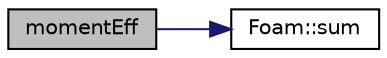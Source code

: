 digraph "momentEff"
{
  bgcolor="transparent";
  edge [fontname="Helvetica",fontsize="10",labelfontname="Helvetica",labelfontsize="10"];
  node [fontname="Helvetica",fontsize="10",shape=record];
  rankdir="LR";
  Node1771 [label="momentEff",height=0.2,width=0.4,color="black", fillcolor="grey75", style="filled", fontcolor="black"];
  Node1771 -> Node1772 [color="midnightblue",fontsize="10",style="solid",fontname="Helvetica"];
  Node1772 [label="Foam::sum",height=0.2,width=0.4,color="black",URL="$a21851.html#a3d8733143aad0e03b300186ab4bef137"];
}
